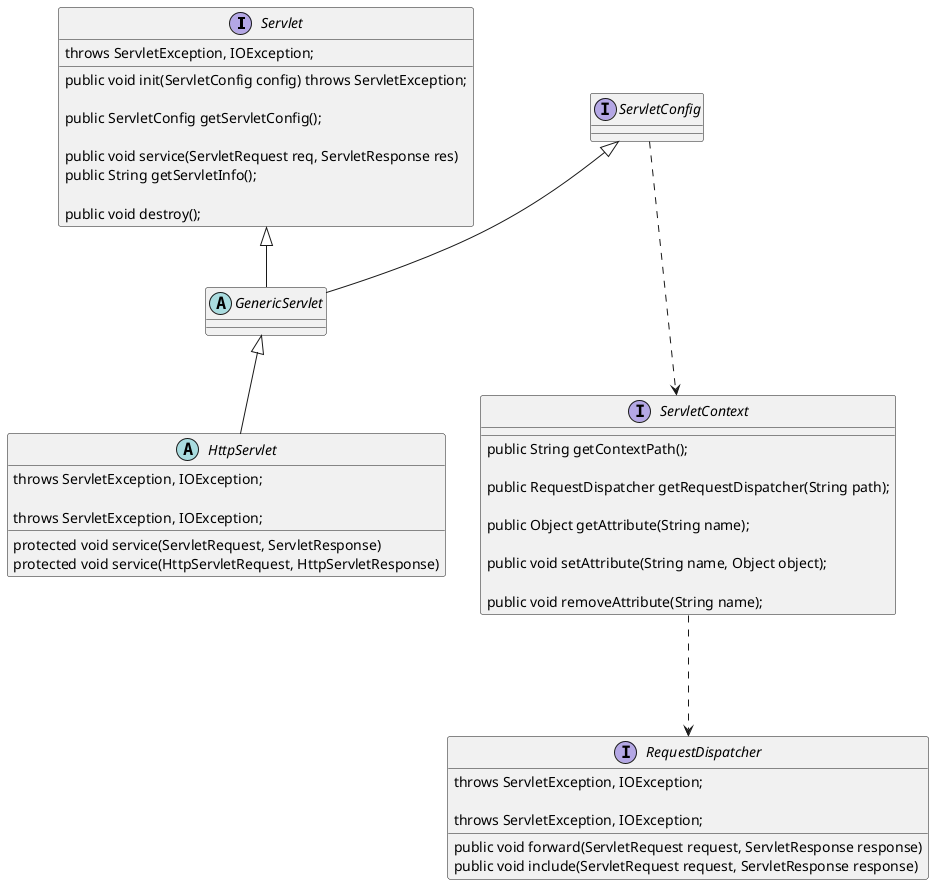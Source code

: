 @startuml


interface Servlet {
    public void init(ServletConfig config) throws ServletException;

    public ServletConfig getServletConfig();

    public void service(ServletRequest req, ServletResponse res)
    throws ServletException, IOException;

    public String getServletInfo();

    public void destroy();
}

interface ServletConfig

abstract class GenericServlet

abstract class HttpServlet {
    protected void service(ServletRequest, ServletResponse)
    throws ServletException, IOException;

    protected void service(HttpServletRequest, HttpServletResponse)
    throws ServletException, IOException;
}

interface ServletContext {

    public String getContextPath();

    public RequestDispatcher getRequestDispatcher(String path);

    public Object getAttribute(String name);

    public void setAttribute(String name, Object object);

    public void removeAttribute(String name);
}

interface RequestDispatcher {
    public void forward(ServletRequest request, ServletResponse response)
    	throws ServletException, IOException;

    public void include(ServletRequest request, ServletResponse response)
    	throws ServletException, IOException;
}


Servlet <|-- GenericServlet
ServletConfig <|-- GenericServlet
GenericServlet <|-- HttpServlet
ServletConfig .--> ServletContext
ServletContext .--> RequestDispatcher


@enduml